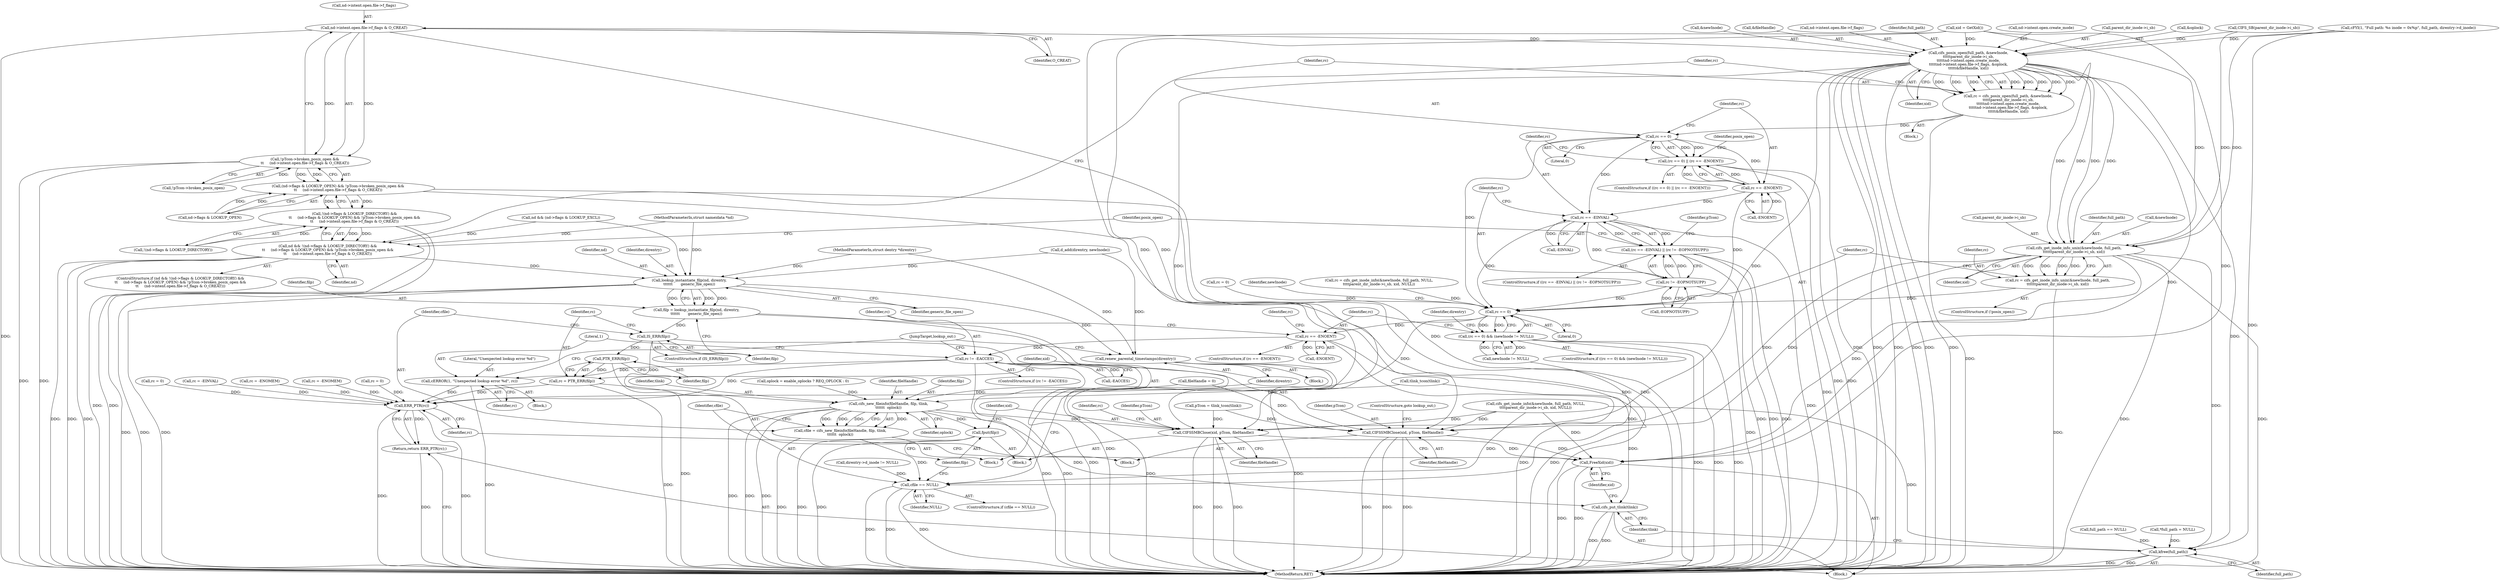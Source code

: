 digraph "0_linux_88d7d4e4a439f32acc56a6d860e415ee71d3df08@API" {
"1000304" [label="(Call,nd->intent.open.file->f_flags & O_CREAT)"];
"1000299" [label="(Call,!pTcon->broken_posix_open &&\n\t\t     (nd->intent.open.file->f_flags & O_CREAT))"];
"1000293" [label="(Call,(nd->flags & LOOKUP_OPEN) && !pTcon->broken_posix_open &&\n\t\t     (nd->intent.open.file->f_flags & O_CREAT))"];
"1000286" [label="(Call,!(nd->flags & LOOKUP_DIRECTORY) &&\n\t\t     (nd->flags & LOOKUP_OPEN) && !pTcon->broken_posix_open &&\n\t\t     (nd->intent.open.file->f_flags & O_CREAT))"];
"1000284" [label="(Call,nd && !(nd->flags & LOOKUP_DIRECTORY) &&\n\t\t     (nd->flags & LOOKUP_OPEN) && !pTcon->broken_posix_open &&\n\t\t     (nd->intent.open.file->f_flags & O_CREAT))"];
"1000417" [label="(Call,lookup_instantiate_filp(nd, direntry,\n\t\t\t\t\t\t       generic_file_open))"];
"1000415" [label="(Call,filp = lookup_instantiate_filp(nd, direntry,\n\t\t\t\t\t\t       generic_file_open))"];
"1000422" [label="(Call,IS_ERR(filp))"];
"1000427" [label="(Call,PTR_ERR(filp))"];
"1000425" [label="(Call,rc = PTR_ERR(filp))"];
"1000496" [label="(Call,ERR_PTR(rc))"];
"1000495" [label="(Return,return ERR_PTR(rc);)"];
"1000436" [label="(Call,cifs_new_fileinfo(fileHandle, filp, tlink,\n\t\t\t\t\t\t  oplock))"];
"1000434" [label="(Call,cfile = cifs_new_fileinfo(fileHandle, filp, tlink,\n\t\t\t\t\t\t  oplock))"];
"1000442" [label="(Call,cfile == NULL)"];
"1000446" [label="(Call,fput(filp))"];
"1000448" [label="(Call,CIFSSMBClose(xid, pTcon, fileHandle))"];
"1000493" [label="(Call,FreeXid(xid))"];
"1000491" [label="(Call,cifs_put_tlink(tlink))"];
"1000457" [label="(Call,renew_parental_timestamps(direntry))"];
"1000318" [label="(Call,cifs_posix_open(full_path, &newInode,\n\t\t\t\t\tparent_dir_inode->i_sb,\n\t\t\t\t\tnd->intent.open.create_mode,\n\t\t\t\t\tnd->intent.open.file->f_flags, &oplock,\n\t\t\t\t\t&fileHandle, xid))"];
"1000316" [label="(Call,rc = cifs_posix_open(full_path, &newInode,\n\t\t\t\t\tparent_dir_inode->i_sb,\n\t\t\t\t\tnd->intent.open.create_mode,\n\t\t\t\t\tnd->intent.open.file->f_flags, &oplock,\n\t\t\t\t\t&fileHandle, xid))"];
"1000348" [label="(Call,rc == 0)"];
"1000347" [label="(Call,(rc == 0) || (rc == -ENOENT))"];
"1000351" [label="(Call,rc == -ENOENT)"];
"1000361" [label="(Call,rc == -EINVAL)"];
"1000360" [label="(Call,(rc == -EINVAL) || (rc != -EOPNOTSUPP))"];
"1000365" [label="(Call,rc != -EOPNOTSUPP)"];
"1000402" [label="(Call,rc == 0)"];
"1000401" [label="(Call,(rc == 0) && (newInode != NULL))"];
"1000461" [label="(Call,rc == -ENOENT)"];
"1000479" [label="(Call,rc != -EACCES)"];
"1000484" [label="(Call,cERROR(1, \"Unexpected lookup error %d\", rc))"];
"1000379" [label="(Call,cifs_get_inode_info_unix(&newInode, full_path,\n\t\t\t\t\t\tparent_dir_inode->i_sb, xid))"];
"1000377" [label="(Call,rc = cifs_get_inode_info_unix(&newInode, full_path,\n\t\t\t\t\t\tparent_dir_inode->i_sb, xid))"];
"1000429" [label="(Call,CIFSSMBClose(xid, pTcon, fileHandle))"];
"1000489" [label="(Call,kfree(full_path))"];
"1000325" [label="(Call,nd->intent.open.create_mode)"];
"1000441" [label="(ControlStructure,if (cfile == NULL))"];
"1000448" [label="(Call,CIFSSMBClose(xid, pTcon, fileHandle))"];
"1000362" [label="(Identifier,rc)"];
"1000221" [label="(Call,rc = -EINVAL)"];
"1000148" [label="(Call,xid = GetXid())"];
"1000227" [label="(Call,nd && (nd->flags & LOOKUP_EXCL))"];
"1000484" [label="(Call,cERROR(1, \"Unexpected lookup error %d\", rc))"];
"1000317" [label="(Identifier,rc)"];
"1000467" [label="(Identifier,rc)"];
"1000494" [label="(Identifier,xid)"];
"1000488" [label="(JumpTarget,lookup_out:)"];
"1000420" [label="(Identifier,generic_file_open)"];
"1000498" [label="(MethodReturn,RET)"];
"1000322" [label="(Call,parent_dir_inode->i_sb)"];
"1000423" [label="(Identifier,filp)"];
"1000345" [label="(Identifier,xid)"];
"1000415" [label="(Call,filp = lookup_instantiate_filp(nd, direntry,\n\t\t\t\t\t\t       generic_file_open))"];
"1000247" [label="(Call,full_path == NULL)"];
"1000341" [label="(Call,&oplock)"];
"1000320" [label="(Call,&newInode)"];
"1000486" [label="(Literal,\"Unexpected lookup error %d\")"];
"1000343" [label="(Call,&fileHandle)"];
"1000489" [label="(Call,kfree(full_path))"];
"1000462" [label="(Identifier,rc)"];
"1000404" [label="(Literal,0)"];
"1000481" [label="(Call,-EACCES)"];
"1000490" [label="(Identifier,full_path)"];
"1000402" [label="(Call,rc == 0)"];
"1000492" [label="(Identifier,tlink)"];
"1000445" [label="(Block,)"];
"1000452" [label="(Call,rc = -ENOMEM)"];
"1000383" [label="(Call,parent_dir_inode->i_sb)"];
"1000360" [label="(Call,(rc == -EINVAL) || (rc != -EOPNOTSUPP))"];
"1000294" [label="(Call,nd->flags & LOOKUP_OPEN)"];
"1000495" [label="(Return,return ERR_PTR(rc);)"];
"1000284" [label="(Call,nd && !(nd->flags & LOOKUP_DIRECTORY) &&\n\t\t     (nd->flags & LOOKUP_OPEN) && !pTcon->broken_posix_open &&\n\t\t     (nd->intent.open.file->f_flags & O_CREAT))"];
"1000388" [label="(Call,rc = cifs_get_inode_info(&newInode, full_path, NULL,\n\t\t\t\tparent_dir_inode->i_sb, xid, NULL))"];
"1000496" [label="(Call,ERR_PTR(rc))"];
"1000487" [label="(Identifier,rc)"];
"1000390" [label="(Call,cifs_get_inode_info(&newInode, full_path, NULL,\n\t\t\t\tparent_dir_inode->i_sb, xid, NULL))"];
"1000461" [label="(Call,rc == -ENOENT)"];
"1000346" [label="(ControlStructure,if ((rc == 0) || (rc == -ENOENT)))"];
"1000315" [label="(Block,)"];
"1000285" [label="(Identifier,nd)"];
"1000449" [label="(Identifier,xid)"];
"1000437" [label="(Identifier,fileHandle)"];
"1000418" [label="(Identifier,nd)"];
"1000181" [label="(Call,pTcon = tlink_tcon(tlink))"];
"1000376" [label="(Identifier,posix_open)"];
"1000365" [label="(Call,rc != -EOPNOTSUPP)"];
"1000318" [label="(Call,cifs_posix_open(full_path, &newInode,\n\t\t\t\t\tparent_dir_inode->i_sb,\n\t\t\t\t\tnd->intent.open.create_mode,\n\t\t\t\t\tnd->intent.open.file->f_flags, &oplock,\n\t\t\t\t\t&fileHandle, xid))"];
"1000403" [label="(Identifier,rc)"];
"1000112" [label="(MethodParameterIn,struct dentry *direntry)"];
"1000359" [label="(ControlStructure,if ((rc == -EINVAL) || (rc != -EOPNOTSUPP)))"];
"1000421" [label="(ControlStructure,if (IS_ERR(filp)))"];
"1000377" [label="(Call,rc = cifs_get_inode_info_unix(&newInode, full_path,\n\t\t\t\t\t\tparent_dir_inode->i_sb, xid))"];
"1000251" [label="(Call,rc = -ENOMEM)"];
"1000444" [label="(Identifier,NULL)"];
"1000436" [label="(Call,cifs_new_fileinfo(fileHandle, filp, tlink,\n\t\t\t\t\t\t  oplock))"];
"1000379" [label="(Call,cifs_get_inode_info_unix(&newInode, full_path,\n\t\t\t\t\t\tparent_dir_inode->i_sb, xid))"];
"1000460" [label="(ControlStructure,if (rc == -ENOENT))"];
"1000349" [label="(Identifier,rc)"];
"1000351" [label="(Call,rc == -ENOENT)"];
"1000438" [label="(Identifier,filp)"];
"1000450" [label="(Identifier,pTcon)"];
"1000428" [label="(Identifier,filp)"];
"1000493" [label="(Call,FreeXid(xid))"];
"1000114" [label="(Block,)"];
"1000347" [label="(Call,(rc == 0) || (rc == -ENOENT))"];
"1000380" [label="(Call,&newInode)"];
"1000366" [label="(Identifier,rc)"];
"1000113" [label="(MethodParameterIn,struct nameidata *nd)"];
"1000117" [label="(Call,rc = 0)"];
"1000422" [label="(Call,IS_ERR(filp))"];
"1000408" [label="(Block,)"];
"1000442" [label="(Call,cfile == NULL)"];
"1000283" [label="(ControlStructure,if (nd && !(nd->flags & LOOKUP_DIRECTORY) &&\n\t\t     (nd->flags & LOOKUP_OPEN) && !pTcon->broken_posix_open &&\n\t\t     (nd->intent.open.file->f_flags & O_CREAT)))"];
"1000332" [label="(Call,nd->intent.open.file->f_flags)"];
"1000374" [label="(ControlStructure,if (!posix_open))"];
"1000316" [label="(Call,rc = cifs_posix_open(full_path, &newInode,\n\t\t\t\t\tparent_dir_inode->i_sb,\n\t\t\t\t\tnd->intent.open.create_mode,\n\t\t\t\t\tnd->intent.open.file->f_flags, &oplock,\n\t\t\t\t\t&fileHandle, xid))"];
"1000405" [label="(Call,newInode != NULL)"];
"1000431" [label="(Identifier,pTcon)"];
"1000314" [label="(Identifier,O_CREAT)"];
"1000414" [label="(Block,)"];
"1000305" [label="(Call,nd->intent.open.file->f_flags)"];
"1000497" [label="(Identifier,rc)"];
"1000432" [label="(Identifier,fileHandle)"];
"1000163" [label="(Call,CIFS_SB(parent_dir_inode->i_sb))"];
"1000361" [label="(Call,rc == -EINVAL)"];
"1000424" [label="(Block,)"];
"1000426" [label="(Identifier,rc)"];
"1000458" [label="(Identifier,direntry)"];
"1000463" [label="(Call,-ENOENT)"];
"1000238" [label="(Call,rc = 0)"];
"1000427" [label="(Call,PTR_ERR(filp))"];
"1000440" [label="(Identifier,oplock)"];
"1000485" [label="(Literal,1)"];
"1000121" [label="(Call,oplock = enable_oplocks ? REQ_OPLOCK : 0)"];
"1000353" [label="(Call,-ENOENT)"];
"1000434" [label="(Call,cfile = cifs_new_fileinfo(fileHandle, filp, tlink,\n\t\t\t\t\t\t  oplock))"];
"1000183" [label="(Call,tlink_tcon(tlink))"];
"1000352" [label="(Identifier,rc)"];
"1000451" [label="(Identifier,fileHandle)"];
"1000386" [label="(Identifier,xid)"];
"1000257" [label="(Call,direntry->d_inode != NULL)"];
"1000447" [label="(Identifier,filp)"];
"1000299" [label="(Call,!pTcon->broken_posix_open &&\n\t\t     (nd->intent.open.file->f_flags & O_CREAT))"];
"1000300" [label="(Call,!pTcon->broken_posix_open)"];
"1000466" [label="(Call,rc = 0)"];
"1000350" [label="(Literal,0)"];
"1000406" [label="(Identifier,newInode)"];
"1000128" [label="(Call,fileHandle = 0)"];
"1000453" [label="(Identifier,rc)"];
"1000401" [label="(Call,(rc == 0) && (newInode != NULL))"];
"1000271" [label="(Call,cFYI(1, \"Full path: %s inode = 0x%p\", full_path, direntry->d_inode))"];
"1000410" [label="(Identifier,direntry)"];
"1000491" [label="(Call,cifs_put_tlink(tlink))"];
"1000286" [label="(Call,!(nd->flags & LOOKUP_DIRECTORY) &&\n\t\t     (nd->flags & LOOKUP_OPEN) && !pTcon->broken_posix_open &&\n\t\t     (nd->intent.open.file->f_flags & O_CREAT))"];
"1000479" [label="(Call,rc != -EACCES)"];
"1000429" [label="(Call,CIFSSMBClose(xid, pTcon, fileHandle))"];
"1000443" [label="(Identifier,cfile)"];
"1000367" [label="(Call,-EOPNOTSUPP)"];
"1000304" [label="(Call,nd->intent.open.file->f_flags & O_CREAT)"];
"1000433" [label="(ControlStructure,goto lookup_out;)"];
"1000425" [label="(Call,rc = PTR_ERR(filp))"];
"1000439" [label="(Identifier,tlink)"];
"1000478" [label="(ControlStructure,if (rc != -EACCES))"];
"1000446" [label="(Call,fput(filp))"];
"1000356" [label="(Identifier,posix_open)"];
"1000144" [label="(Call,*full_path = NULL)"];
"1000417" [label="(Call,lookup_instantiate_filp(nd, direntry,\n\t\t\t\t\t\t       generic_file_open))"];
"1000409" [label="(Call,d_add(direntry, newInode))"];
"1000483" [label="(Block,)"];
"1000287" [label="(Call,!(nd->flags & LOOKUP_DIRECTORY))"];
"1000430" [label="(Identifier,xid)"];
"1000293" [label="(Call,(nd->flags & LOOKUP_OPEN) && !pTcon->broken_posix_open &&\n\t\t     (nd->intent.open.file->f_flags & O_CREAT))"];
"1000416" [label="(Identifier,filp)"];
"1000371" [label="(Identifier,pTcon)"];
"1000382" [label="(Identifier,full_path)"];
"1000419" [label="(Identifier,direntry)"];
"1000363" [label="(Call,-EINVAL)"];
"1000480" [label="(Identifier,rc)"];
"1000378" [label="(Identifier,rc)"];
"1000435" [label="(Identifier,cfile)"];
"1000400" [label="(ControlStructure,if ((rc == 0) && (newInode != NULL)))"];
"1000319" [label="(Identifier,full_path)"];
"1000457" [label="(Call,renew_parental_timestamps(direntry))"];
"1000348" [label="(Call,rc == 0)"];
"1000304" -> "1000299"  [label="AST: "];
"1000304" -> "1000314"  [label="CFG: "];
"1000305" -> "1000304"  [label="AST: "];
"1000314" -> "1000304"  [label="AST: "];
"1000299" -> "1000304"  [label="CFG: "];
"1000304" -> "1000498"  [label="DDG: "];
"1000304" -> "1000498"  [label="DDG: "];
"1000304" -> "1000299"  [label="DDG: "];
"1000304" -> "1000299"  [label="DDG: "];
"1000304" -> "1000318"  [label="DDG: "];
"1000299" -> "1000293"  [label="AST: "];
"1000299" -> "1000300"  [label="CFG: "];
"1000300" -> "1000299"  [label="AST: "];
"1000293" -> "1000299"  [label="CFG: "];
"1000299" -> "1000498"  [label="DDG: "];
"1000299" -> "1000498"  [label="DDG: "];
"1000299" -> "1000293"  [label="DDG: "];
"1000299" -> "1000293"  [label="DDG: "];
"1000300" -> "1000299"  [label="DDG: "];
"1000293" -> "1000286"  [label="AST: "];
"1000293" -> "1000294"  [label="CFG: "];
"1000294" -> "1000293"  [label="AST: "];
"1000286" -> "1000293"  [label="CFG: "];
"1000293" -> "1000498"  [label="DDG: "];
"1000293" -> "1000498"  [label="DDG: "];
"1000293" -> "1000286"  [label="DDG: "];
"1000293" -> "1000286"  [label="DDG: "];
"1000294" -> "1000293"  [label="DDG: "];
"1000294" -> "1000293"  [label="DDG: "];
"1000286" -> "1000284"  [label="AST: "];
"1000286" -> "1000287"  [label="CFG: "];
"1000287" -> "1000286"  [label="AST: "];
"1000284" -> "1000286"  [label="CFG: "];
"1000286" -> "1000498"  [label="DDG: "];
"1000286" -> "1000498"  [label="DDG: "];
"1000286" -> "1000284"  [label="DDG: "];
"1000286" -> "1000284"  [label="DDG: "];
"1000287" -> "1000286"  [label="DDG: "];
"1000284" -> "1000283"  [label="AST: "];
"1000284" -> "1000285"  [label="CFG: "];
"1000285" -> "1000284"  [label="AST: "];
"1000317" -> "1000284"  [label="CFG: "];
"1000376" -> "1000284"  [label="CFG: "];
"1000284" -> "1000498"  [label="DDG: "];
"1000284" -> "1000498"  [label="DDG: "];
"1000284" -> "1000498"  [label="DDG: "];
"1000227" -> "1000284"  [label="DDG: "];
"1000113" -> "1000284"  [label="DDG: "];
"1000284" -> "1000417"  [label="DDG: "];
"1000417" -> "1000415"  [label="AST: "];
"1000417" -> "1000420"  [label="CFG: "];
"1000418" -> "1000417"  [label="AST: "];
"1000419" -> "1000417"  [label="AST: "];
"1000420" -> "1000417"  [label="AST: "];
"1000415" -> "1000417"  [label="CFG: "];
"1000417" -> "1000498"  [label="DDG: "];
"1000417" -> "1000498"  [label="DDG: "];
"1000417" -> "1000498"  [label="DDG: "];
"1000417" -> "1000415"  [label="DDG: "];
"1000417" -> "1000415"  [label="DDG: "];
"1000417" -> "1000415"  [label="DDG: "];
"1000227" -> "1000417"  [label="DDG: "];
"1000113" -> "1000417"  [label="DDG: "];
"1000409" -> "1000417"  [label="DDG: "];
"1000112" -> "1000417"  [label="DDG: "];
"1000417" -> "1000457"  [label="DDG: "];
"1000415" -> "1000414"  [label="AST: "];
"1000416" -> "1000415"  [label="AST: "];
"1000423" -> "1000415"  [label="CFG: "];
"1000415" -> "1000498"  [label="DDG: "];
"1000415" -> "1000422"  [label="DDG: "];
"1000422" -> "1000421"  [label="AST: "];
"1000422" -> "1000423"  [label="CFG: "];
"1000423" -> "1000422"  [label="AST: "];
"1000426" -> "1000422"  [label="CFG: "];
"1000435" -> "1000422"  [label="CFG: "];
"1000422" -> "1000498"  [label="DDG: "];
"1000422" -> "1000427"  [label="DDG: "];
"1000422" -> "1000436"  [label="DDG: "];
"1000427" -> "1000425"  [label="AST: "];
"1000427" -> "1000428"  [label="CFG: "];
"1000428" -> "1000427"  [label="AST: "];
"1000425" -> "1000427"  [label="CFG: "];
"1000427" -> "1000498"  [label="DDG: "];
"1000427" -> "1000425"  [label="DDG: "];
"1000425" -> "1000424"  [label="AST: "];
"1000426" -> "1000425"  [label="AST: "];
"1000430" -> "1000425"  [label="CFG: "];
"1000425" -> "1000498"  [label="DDG: "];
"1000425" -> "1000496"  [label="DDG: "];
"1000496" -> "1000495"  [label="AST: "];
"1000496" -> "1000497"  [label="CFG: "];
"1000497" -> "1000496"  [label="AST: "];
"1000495" -> "1000496"  [label="CFG: "];
"1000496" -> "1000498"  [label="DDG: "];
"1000496" -> "1000498"  [label="DDG: "];
"1000496" -> "1000495"  [label="DDG: "];
"1000238" -> "1000496"  [label="DDG: "];
"1000466" -> "1000496"  [label="DDG: "];
"1000402" -> "1000496"  [label="DDG: "];
"1000221" -> "1000496"  [label="DDG: "];
"1000479" -> "1000496"  [label="DDG: "];
"1000452" -> "1000496"  [label="DDG: "];
"1000484" -> "1000496"  [label="DDG: "];
"1000251" -> "1000496"  [label="DDG: "];
"1000495" -> "1000114"  [label="AST: "];
"1000498" -> "1000495"  [label="CFG: "];
"1000495" -> "1000498"  [label="DDG: "];
"1000436" -> "1000434"  [label="AST: "];
"1000436" -> "1000440"  [label="CFG: "];
"1000437" -> "1000436"  [label="AST: "];
"1000438" -> "1000436"  [label="AST: "];
"1000439" -> "1000436"  [label="AST: "];
"1000440" -> "1000436"  [label="AST: "];
"1000434" -> "1000436"  [label="CFG: "];
"1000436" -> "1000498"  [label="DDG: "];
"1000436" -> "1000498"  [label="DDG: "];
"1000436" -> "1000498"  [label="DDG: "];
"1000436" -> "1000434"  [label="DDG: "];
"1000436" -> "1000434"  [label="DDG: "];
"1000436" -> "1000434"  [label="DDG: "];
"1000436" -> "1000434"  [label="DDG: "];
"1000128" -> "1000436"  [label="DDG: "];
"1000183" -> "1000436"  [label="DDG: "];
"1000121" -> "1000436"  [label="DDG: "];
"1000436" -> "1000446"  [label="DDG: "];
"1000436" -> "1000448"  [label="DDG: "];
"1000436" -> "1000491"  [label="DDG: "];
"1000434" -> "1000414"  [label="AST: "];
"1000435" -> "1000434"  [label="AST: "];
"1000443" -> "1000434"  [label="CFG: "];
"1000434" -> "1000498"  [label="DDG: "];
"1000434" -> "1000442"  [label="DDG: "];
"1000442" -> "1000441"  [label="AST: "];
"1000442" -> "1000444"  [label="CFG: "];
"1000443" -> "1000442"  [label="AST: "];
"1000444" -> "1000442"  [label="AST: "];
"1000447" -> "1000442"  [label="CFG: "];
"1000458" -> "1000442"  [label="CFG: "];
"1000442" -> "1000498"  [label="DDG: "];
"1000442" -> "1000498"  [label="DDG: "];
"1000442" -> "1000498"  [label="DDG: "];
"1000390" -> "1000442"  [label="DDG: "];
"1000405" -> "1000442"  [label="DDG: "];
"1000257" -> "1000442"  [label="DDG: "];
"1000446" -> "1000445"  [label="AST: "];
"1000446" -> "1000447"  [label="CFG: "];
"1000447" -> "1000446"  [label="AST: "];
"1000449" -> "1000446"  [label="CFG: "];
"1000446" -> "1000498"  [label="DDG: "];
"1000446" -> "1000498"  [label="DDG: "];
"1000448" -> "1000445"  [label="AST: "];
"1000448" -> "1000451"  [label="CFG: "];
"1000449" -> "1000448"  [label="AST: "];
"1000450" -> "1000448"  [label="AST: "];
"1000451" -> "1000448"  [label="AST: "];
"1000453" -> "1000448"  [label="CFG: "];
"1000448" -> "1000498"  [label="DDG: "];
"1000448" -> "1000498"  [label="DDG: "];
"1000448" -> "1000498"  [label="DDG: "];
"1000390" -> "1000448"  [label="DDG: "];
"1000148" -> "1000448"  [label="DDG: "];
"1000379" -> "1000448"  [label="DDG: "];
"1000318" -> "1000448"  [label="DDG: "];
"1000181" -> "1000448"  [label="DDG: "];
"1000448" -> "1000493"  [label="DDG: "];
"1000493" -> "1000114"  [label="AST: "];
"1000493" -> "1000494"  [label="CFG: "];
"1000494" -> "1000493"  [label="AST: "];
"1000497" -> "1000493"  [label="CFG: "];
"1000493" -> "1000498"  [label="DDG: "];
"1000493" -> "1000498"  [label="DDG: "];
"1000390" -> "1000493"  [label="DDG: "];
"1000379" -> "1000493"  [label="DDG: "];
"1000429" -> "1000493"  [label="DDG: "];
"1000318" -> "1000493"  [label="DDG: "];
"1000148" -> "1000493"  [label="DDG: "];
"1000491" -> "1000114"  [label="AST: "];
"1000491" -> "1000492"  [label="CFG: "];
"1000492" -> "1000491"  [label="AST: "];
"1000494" -> "1000491"  [label="CFG: "];
"1000491" -> "1000498"  [label="DDG: "];
"1000491" -> "1000498"  [label="DDG: "];
"1000183" -> "1000491"  [label="DDG: "];
"1000457" -> "1000408"  [label="AST: "];
"1000457" -> "1000458"  [label="CFG: "];
"1000458" -> "1000457"  [label="AST: "];
"1000488" -> "1000457"  [label="CFG: "];
"1000457" -> "1000498"  [label="DDG: "];
"1000457" -> "1000498"  [label="DDG: "];
"1000409" -> "1000457"  [label="DDG: "];
"1000112" -> "1000457"  [label="DDG: "];
"1000318" -> "1000316"  [label="AST: "];
"1000318" -> "1000345"  [label="CFG: "];
"1000319" -> "1000318"  [label="AST: "];
"1000320" -> "1000318"  [label="AST: "];
"1000322" -> "1000318"  [label="AST: "];
"1000325" -> "1000318"  [label="AST: "];
"1000332" -> "1000318"  [label="AST: "];
"1000341" -> "1000318"  [label="AST: "];
"1000343" -> "1000318"  [label="AST: "];
"1000345" -> "1000318"  [label="AST: "];
"1000316" -> "1000318"  [label="CFG: "];
"1000318" -> "1000498"  [label="DDG: "];
"1000318" -> "1000498"  [label="DDG: "];
"1000318" -> "1000498"  [label="DDG: "];
"1000318" -> "1000498"  [label="DDG: "];
"1000318" -> "1000498"  [label="DDG: "];
"1000318" -> "1000498"  [label="DDG: "];
"1000318" -> "1000316"  [label="DDG: "];
"1000318" -> "1000316"  [label="DDG: "];
"1000318" -> "1000316"  [label="DDG: "];
"1000318" -> "1000316"  [label="DDG: "];
"1000318" -> "1000316"  [label="DDG: "];
"1000318" -> "1000316"  [label="DDG: "];
"1000318" -> "1000316"  [label="DDG: "];
"1000318" -> "1000316"  [label="DDG: "];
"1000271" -> "1000318"  [label="DDG: "];
"1000163" -> "1000318"  [label="DDG: "];
"1000148" -> "1000318"  [label="DDG: "];
"1000318" -> "1000379"  [label="DDG: "];
"1000318" -> "1000379"  [label="DDG: "];
"1000318" -> "1000379"  [label="DDG: "];
"1000318" -> "1000379"  [label="DDG: "];
"1000318" -> "1000429"  [label="DDG: "];
"1000318" -> "1000489"  [label="DDG: "];
"1000316" -> "1000315"  [label="AST: "];
"1000317" -> "1000316"  [label="AST: "];
"1000349" -> "1000316"  [label="CFG: "];
"1000316" -> "1000498"  [label="DDG: "];
"1000316" -> "1000348"  [label="DDG: "];
"1000348" -> "1000347"  [label="AST: "];
"1000348" -> "1000350"  [label="CFG: "];
"1000349" -> "1000348"  [label="AST: "];
"1000350" -> "1000348"  [label="AST: "];
"1000352" -> "1000348"  [label="CFG: "];
"1000347" -> "1000348"  [label="CFG: "];
"1000348" -> "1000347"  [label="DDG: "];
"1000348" -> "1000347"  [label="DDG: "];
"1000348" -> "1000351"  [label="DDG: "];
"1000348" -> "1000361"  [label="DDG: "];
"1000348" -> "1000402"  [label="DDG: "];
"1000347" -> "1000346"  [label="AST: "];
"1000347" -> "1000351"  [label="CFG: "];
"1000351" -> "1000347"  [label="AST: "];
"1000356" -> "1000347"  [label="CFG: "];
"1000362" -> "1000347"  [label="CFG: "];
"1000347" -> "1000498"  [label="DDG: "];
"1000347" -> "1000498"  [label="DDG: "];
"1000351" -> "1000347"  [label="DDG: "];
"1000351" -> "1000347"  [label="DDG: "];
"1000351" -> "1000353"  [label="CFG: "];
"1000352" -> "1000351"  [label="AST: "];
"1000353" -> "1000351"  [label="AST: "];
"1000351" -> "1000498"  [label="DDG: "];
"1000353" -> "1000351"  [label="DDG: "];
"1000351" -> "1000361"  [label="DDG: "];
"1000351" -> "1000402"  [label="DDG: "];
"1000361" -> "1000360"  [label="AST: "];
"1000361" -> "1000363"  [label="CFG: "];
"1000362" -> "1000361"  [label="AST: "];
"1000363" -> "1000361"  [label="AST: "];
"1000366" -> "1000361"  [label="CFG: "];
"1000360" -> "1000361"  [label="CFG: "];
"1000361" -> "1000498"  [label="DDG: "];
"1000361" -> "1000360"  [label="DDG: "];
"1000361" -> "1000360"  [label="DDG: "];
"1000363" -> "1000361"  [label="DDG: "];
"1000361" -> "1000365"  [label="DDG: "];
"1000361" -> "1000402"  [label="DDG: "];
"1000360" -> "1000359"  [label="AST: "];
"1000360" -> "1000365"  [label="CFG: "];
"1000365" -> "1000360"  [label="AST: "];
"1000371" -> "1000360"  [label="CFG: "];
"1000376" -> "1000360"  [label="CFG: "];
"1000360" -> "1000498"  [label="DDG: "];
"1000360" -> "1000498"  [label="DDG: "];
"1000360" -> "1000498"  [label="DDG: "];
"1000365" -> "1000360"  [label="DDG: "];
"1000365" -> "1000360"  [label="DDG: "];
"1000365" -> "1000367"  [label="CFG: "];
"1000366" -> "1000365"  [label="AST: "];
"1000367" -> "1000365"  [label="AST: "];
"1000365" -> "1000498"  [label="DDG: "];
"1000367" -> "1000365"  [label="DDG: "];
"1000365" -> "1000402"  [label="DDG: "];
"1000402" -> "1000401"  [label="AST: "];
"1000402" -> "1000404"  [label="CFG: "];
"1000403" -> "1000402"  [label="AST: "];
"1000404" -> "1000402"  [label="AST: "];
"1000406" -> "1000402"  [label="CFG: "];
"1000401" -> "1000402"  [label="CFG: "];
"1000402" -> "1000401"  [label="DDG: "];
"1000402" -> "1000401"  [label="DDG: "];
"1000388" -> "1000402"  [label="DDG: "];
"1000117" -> "1000402"  [label="DDG: "];
"1000377" -> "1000402"  [label="DDG: "];
"1000402" -> "1000461"  [label="DDG: "];
"1000401" -> "1000400"  [label="AST: "];
"1000401" -> "1000405"  [label="CFG: "];
"1000405" -> "1000401"  [label="AST: "];
"1000410" -> "1000401"  [label="CFG: "];
"1000462" -> "1000401"  [label="CFG: "];
"1000401" -> "1000498"  [label="DDG: "];
"1000401" -> "1000498"  [label="DDG: "];
"1000401" -> "1000498"  [label="DDG: "];
"1000405" -> "1000401"  [label="DDG: "];
"1000405" -> "1000401"  [label="DDG: "];
"1000461" -> "1000460"  [label="AST: "];
"1000461" -> "1000463"  [label="CFG: "];
"1000462" -> "1000461"  [label="AST: "];
"1000463" -> "1000461"  [label="AST: "];
"1000467" -> "1000461"  [label="CFG: "];
"1000480" -> "1000461"  [label="CFG: "];
"1000461" -> "1000498"  [label="DDG: "];
"1000461" -> "1000498"  [label="DDG: "];
"1000463" -> "1000461"  [label="DDG: "];
"1000461" -> "1000479"  [label="DDG: "];
"1000479" -> "1000478"  [label="AST: "];
"1000479" -> "1000481"  [label="CFG: "];
"1000480" -> "1000479"  [label="AST: "];
"1000481" -> "1000479"  [label="AST: "];
"1000485" -> "1000479"  [label="CFG: "];
"1000488" -> "1000479"  [label="CFG: "];
"1000479" -> "1000498"  [label="DDG: "];
"1000479" -> "1000498"  [label="DDG: "];
"1000481" -> "1000479"  [label="DDG: "];
"1000479" -> "1000484"  [label="DDG: "];
"1000484" -> "1000483"  [label="AST: "];
"1000484" -> "1000487"  [label="CFG: "];
"1000485" -> "1000484"  [label="AST: "];
"1000486" -> "1000484"  [label="AST: "];
"1000487" -> "1000484"  [label="AST: "];
"1000488" -> "1000484"  [label="CFG: "];
"1000484" -> "1000498"  [label="DDG: "];
"1000379" -> "1000377"  [label="AST: "];
"1000379" -> "1000386"  [label="CFG: "];
"1000380" -> "1000379"  [label="AST: "];
"1000382" -> "1000379"  [label="AST: "];
"1000383" -> "1000379"  [label="AST: "];
"1000386" -> "1000379"  [label="AST: "];
"1000377" -> "1000379"  [label="CFG: "];
"1000379" -> "1000498"  [label="DDG: "];
"1000379" -> "1000498"  [label="DDG: "];
"1000379" -> "1000377"  [label="DDG: "];
"1000379" -> "1000377"  [label="DDG: "];
"1000379" -> "1000377"  [label="DDG: "];
"1000379" -> "1000377"  [label="DDG: "];
"1000271" -> "1000379"  [label="DDG: "];
"1000163" -> "1000379"  [label="DDG: "];
"1000148" -> "1000379"  [label="DDG: "];
"1000379" -> "1000429"  [label="DDG: "];
"1000379" -> "1000489"  [label="DDG: "];
"1000377" -> "1000374"  [label="AST: "];
"1000378" -> "1000377"  [label="AST: "];
"1000403" -> "1000377"  [label="CFG: "];
"1000377" -> "1000498"  [label="DDG: "];
"1000429" -> "1000424"  [label="AST: "];
"1000429" -> "1000432"  [label="CFG: "];
"1000430" -> "1000429"  [label="AST: "];
"1000431" -> "1000429"  [label="AST: "];
"1000432" -> "1000429"  [label="AST: "];
"1000433" -> "1000429"  [label="CFG: "];
"1000429" -> "1000498"  [label="DDG: "];
"1000429" -> "1000498"  [label="DDG: "];
"1000429" -> "1000498"  [label="DDG: "];
"1000390" -> "1000429"  [label="DDG: "];
"1000148" -> "1000429"  [label="DDG: "];
"1000181" -> "1000429"  [label="DDG: "];
"1000128" -> "1000429"  [label="DDG: "];
"1000489" -> "1000114"  [label="AST: "];
"1000489" -> "1000490"  [label="CFG: "];
"1000490" -> "1000489"  [label="AST: "];
"1000492" -> "1000489"  [label="CFG: "];
"1000489" -> "1000498"  [label="DDG: "];
"1000489" -> "1000498"  [label="DDG: "];
"1000247" -> "1000489"  [label="DDG: "];
"1000390" -> "1000489"  [label="DDG: "];
"1000271" -> "1000489"  [label="DDG: "];
"1000144" -> "1000489"  [label="DDG: "];
}
